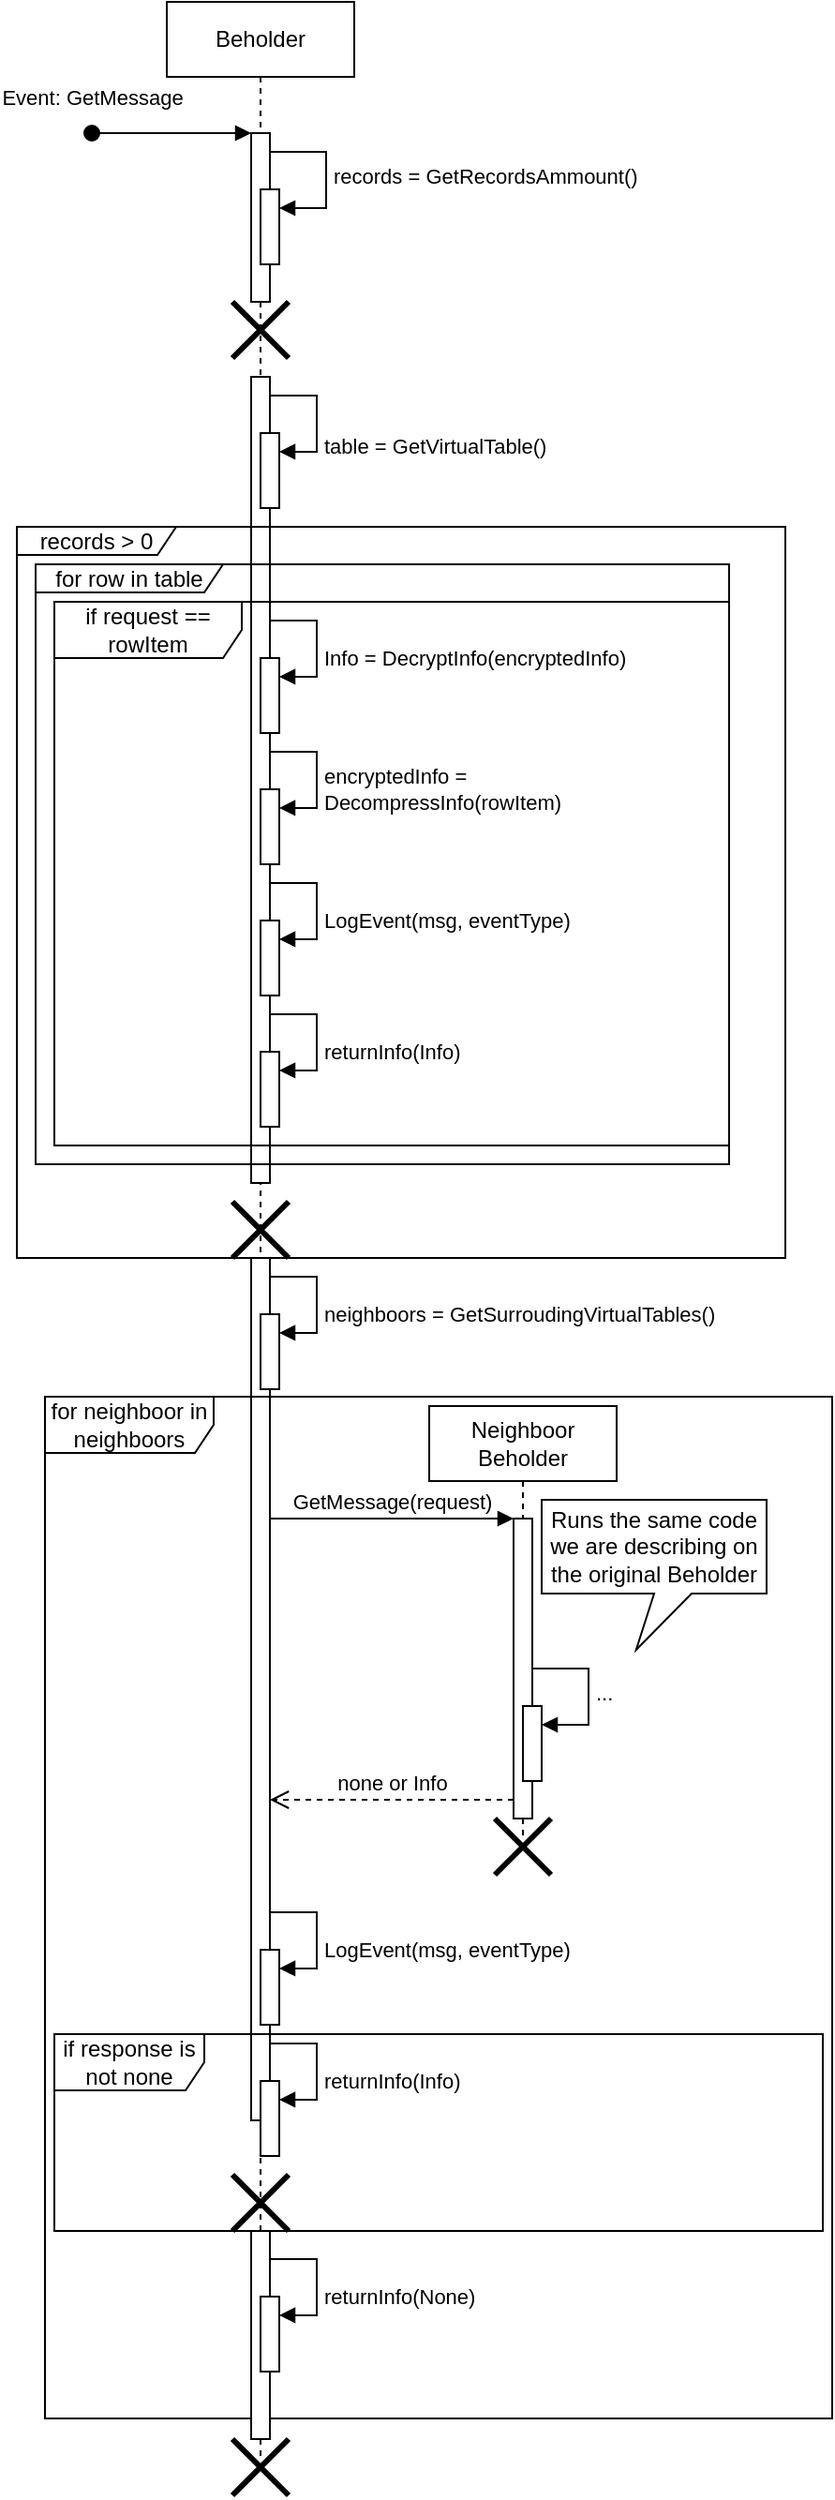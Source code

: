 <mxfile version="21.3.7" type="device">
  <diagram name="Page-1" id="2YBvvXClWsGukQMizWep">
    <mxGraphModel dx="2041" dy="581" grid="1" gridSize="10" guides="1" tooltips="1" connect="1" arrows="1" fold="1" page="1" pageScale="1" pageWidth="850" pageHeight="1100" math="0" shadow="0">
      <root>
        <mxCell id="0" />
        <mxCell id="1" parent="0" />
        <mxCell id="aM9ryv3xv72pqoxQDRHE-1" value="Beholder" style="shape=umlLifeline;perimeter=lifelinePerimeter;whiteSpace=wrap;html=1;container=0;dropTarget=0;collapsible=0;recursiveResize=0;outlineConnect=0;portConstraint=eastwest;newEdgeStyle={&quot;edgeStyle&quot;:&quot;elbowEdgeStyle&quot;,&quot;elbow&quot;:&quot;vertical&quot;,&quot;curved&quot;:0,&quot;rounded&quot;:0};size=40;" parent="1" vertex="1">
          <mxGeometry x="30" y="40" width="100" height="1310" as="geometry" />
        </mxCell>
        <mxCell id="aM9ryv3xv72pqoxQDRHE-2" value="" style="html=1;points=[];perimeter=orthogonalPerimeter;outlineConnect=0;targetShapes=umlLifeline;portConstraint=eastwest;newEdgeStyle={&quot;edgeStyle&quot;:&quot;elbowEdgeStyle&quot;,&quot;elbow&quot;:&quot;vertical&quot;,&quot;curved&quot;:0,&quot;rounded&quot;:0};" parent="aM9ryv3xv72pqoxQDRHE-1" vertex="1">
          <mxGeometry x="45" y="70" width="10" height="90" as="geometry" />
        </mxCell>
        <mxCell id="aM9ryv3xv72pqoxQDRHE-3" value="Event: GetMessage" style="html=1;verticalAlign=bottom;startArrow=oval;endArrow=block;startSize=8;edgeStyle=elbowEdgeStyle;elbow=vertical;curved=0;rounded=0;" parent="aM9ryv3xv72pqoxQDRHE-1" target="aM9ryv3xv72pqoxQDRHE-2" edge="1">
          <mxGeometry x="-1" y="10" relative="1" as="geometry">
            <mxPoint x="-40" y="70" as="sourcePoint" />
            <mxPoint as="offset" />
          </mxGeometry>
        </mxCell>
        <mxCell id="8wNnxw2Mur5SKuWLHebN-1" value="" style="html=1;points=[];perimeter=orthogonalPerimeter;outlineConnect=0;targetShapes=umlLifeline;portConstraint=eastwest;newEdgeStyle={&quot;edgeStyle&quot;:&quot;elbowEdgeStyle&quot;,&quot;elbow&quot;:&quot;vertical&quot;,&quot;curved&quot;:0,&quot;rounded&quot;:0};" parent="aM9ryv3xv72pqoxQDRHE-1" vertex="1">
          <mxGeometry x="50" y="100" width="10" height="40" as="geometry" />
        </mxCell>
        <mxCell id="8wNnxw2Mur5SKuWLHebN-2" value="records = GetRecordsAmmount()" style="html=1;align=left;spacingLeft=2;endArrow=block;rounded=0;edgeStyle=orthogonalEdgeStyle;curved=0;rounded=0;" parent="aM9ryv3xv72pqoxQDRHE-1" target="8wNnxw2Mur5SKuWLHebN-1" edge="1">
          <mxGeometry relative="1" as="geometry">
            <mxPoint x="55" y="80" as="sourcePoint" />
            <Array as="points">
              <mxPoint x="85" y="110" />
            </Array>
          </mxGeometry>
        </mxCell>
        <mxCell id="8wNnxw2Mur5SKuWLHebN-6" value="" style="html=1;points=[];perimeter=orthogonalPerimeter;outlineConnect=0;targetShapes=umlLifeline;portConstraint=eastwest;newEdgeStyle={&quot;edgeStyle&quot;:&quot;elbowEdgeStyle&quot;,&quot;elbow&quot;:&quot;vertical&quot;,&quot;curved&quot;:0,&quot;rounded&quot;:0};" parent="aM9ryv3xv72pqoxQDRHE-1" vertex="1">
          <mxGeometry x="45" y="200" width="10" height="430" as="geometry" />
        </mxCell>
        <mxCell id="8wNnxw2Mur5SKuWLHebN-7" value="" style="html=1;points=[];perimeter=orthogonalPerimeter;outlineConnect=0;targetShapes=umlLifeline;portConstraint=eastwest;newEdgeStyle={&quot;edgeStyle&quot;:&quot;elbowEdgeStyle&quot;,&quot;elbow&quot;:&quot;vertical&quot;,&quot;curved&quot;:0,&quot;rounded&quot;:0};" parent="aM9ryv3xv72pqoxQDRHE-1" vertex="1">
          <mxGeometry x="50" y="230.0" width="10" height="40" as="geometry" />
        </mxCell>
        <mxCell id="8wNnxw2Mur5SKuWLHebN-8" value="&lt;br&gt;&lt;span style=&quot;color: rgb(0, 0, 0); font-family: Helvetica; font-size: 11px; font-style: normal; font-variant-ligatures: normal; font-variant-caps: normal; font-weight: 400; letter-spacing: normal; orphans: 2; text-align: center; text-indent: 0px; text-transform: none; widows: 2; word-spacing: 0px; -webkit-text-stroke-width: 0px; background-color: rgb(255, 255, 255); text-decoration-thickness: initial; text-decoration-style: initial; text-decoration-color: initial; float: none; display: inline !important;&quot;&gt;table = GetVirtualTable()&lt;/span&gt;&lt;br&gt;" style="html=1;align=left;spacingLeft=2;endArrow=block;rounded=0;edgeStyle=orthogonalEdgeStyle;curved=0;rounded=0;" parent="aM9ryv3xv72pqoxQDRHE-1" target="8wNnxw2Mur5SKuWLHebN-7" edge="1">
          <mxGeometry x="0.199" relative="1" as="geometry">
            <mxPoint x="55" y="210.0" as="sourcePoint" />
            <Array as="points">
              <mxPoint x="80" y="209.97" />
              <mxPoint x="80" y="239.97" />
            </Array>
            <mxPoint as="offset" />
          </mxGeometry>
        </mxCell>
        <mxCell id="8wNnxw2Mur5SKuWLHebN-17" value="" style="html=1;points=[];perimeter=orthogonalPerimeter;outlineConnect=0;targetShapes=umlLifeline;portConstraint=eastwest;newEdgeStyle={&quot;edgeStyle&quot;:&quot;elbowEdgeStyle&quot;,&quot;elbow&quot;:&quot;vertical&quot;,&quot;curved&quot;:0,&quot;rounded&quot;:0};" parent="aM9ryv3xv72pqoxQDRHE-1" vertex="1">
          <mxGeometry x="50" y="420" width="10" height="40" as="geometry" />
        </mxCell>
        <mxCell id="8wNnxw2Mur5SKuWLHebN-18" value="encryptedInfo =&lt;br style=&quot;border-color: var(--border-color);&quot;&gt;DecompressInfo(rowItem)" style="html=1;align=left;spacingLeft=2;endArrow=block;rounded=0;edgeStyle=orthogonalEdgeStyle;curved=0;rounded=0;" parent="aM9ryv3xv72pqoxQDRHE-1" target="8wNnxw2Mur5SKuWLHebN-17" edge="1">
          <mxGeometry x="0.199" relative="1" as="geometry">
            <mxPoint x="55" y="400" as="sourcePoint" />
            <Array as="points">
              <mxPoint x="80" y="399.97" />
              <mxPoint x="80" y="429.97" />
            </Array>
            <mxPoint as="offset" />
          </mxGeometry>
        </mxCell>
        <mxCell id="8wNnxw2Mur5SKuWLHebN-19" value="" style="html=1;points=[];perimeter=orthogonalPerimeter;outlineConnect=0;targetShapes=umlLifeline;portConstraint=eastwest;newEdgeStyle={&quot;edgeStyle&quot;:&quot;elbowEdgeStyle&quot;,&quot;elbow&quot;:&quot;vertical&quot;,&quot;curved&quot;:0,&quot;rounded&quot;:0};" parent="aM9ryv3xv72pqoxQDRHE-1" vertex="1">
          <mxGeometry x="50" y="560" width="10" height="40" as="geometry" />
        </mxCell>
        <mxCell id="8wNnxw2Mur5SKuWLHebN-20" value="returnInfo(Info)" style="html=1;align=left;spacingLeft=2;endArrow=block;rounded=0;edgeStyle=orthogonalEdgeStyle;curved=0;rounded=0;" parent="aM9ryv3xv72pqoxQDRHE-1" target="8wNnxw2Mur5SKuWLHebN-19" edge="1">
          <mxGeometry x="0.199" relative="1" as="geometry">
            <mxPoint x="55" y="540" as="sourcePoint" />
            <Array as="points">
              <mxPoint x="80" y="539.97" />
              <mxPoint x="80" y="569.97" />
            </Array>
            <mxPoint as="offset" />
          </mxGeometry>
        </mxCell>
        <mxCell id="8wNnxw2Mur5SKuWLHebN-22" value="" style="html=1;points=[];perimeter=orthogonalPerimeter;outlineConnect=0;targetShapes=umlLifeline;portConstraint=eastwest;newEdgeStyle={&quot;edgeStyle&quot;:&quot;elbowEdgeStyle&quot;,&quot;elbow&quot;:&quot;vertical&quot;,&quot;curved&quot;:0,&quot;rounded&quot;:0};" parent="aM9ryv3xv72pqoxQDRHE-1" vertex="1">
          <mxGeometry x="45" y="670" width="10" height="460" as="geometry" />
        </mxCell>
        <mxCell id="8wNnxw2Mur5SKuWLHebN-23" value="" style="html=1;points=[];perimeter=orthogonalPerimeter;outlineConnect=0;targetShapes=umlLifeline;portConstraint=eastwest;newEdgeStyle={&quot;edgeStyle&quot;:&quot;elbowEdgeStyle&quot;,&quot;elbow&quot;:&quot;vertical&quot;,&quot;curved&quot;:0,&quot;rounded&quot;:0};" parent="aM9ryv3xv72pqoxQDRHE-1" vertex="1">
          <mxGeometry x="50" y="700" width="10" height="40" as="geometry" />
        </mxCell>
        <mxCell id="8wNnxw2Mur5SKuWLHebN-24" value="neighboors = GetSurroudingVirtualTables()" style="html=1;align=left;spacingLeft=2;endArrow=block;rounded=0;edgeStyle=orthogonalEdgeStyle;curved=0;rounded=0;" parent="aM9ryv3xv72pqoxQDRHE-1" target="8wNnxw2Mur5SKuWLHebN-23" edge="1">
          <mxGeometry x="0.199" relative="1" as="geometry">
            <mxPoint x="55" y="680" as="sourcePoint" />
            <Array as="points">
              <mxPoint x="80" y="679.97" />
              <mxPoint x="80" y="709.97" />
            </Array>
            <mxPoint as="offset" />
          </mxGeometry>
        </mxCell>
        <mxCell id="8wNnxw2Mur5SKuWLHebN-53" value="" style="html=1;points=[];perimeter=orthogonalPerimeter;outlineConnect=0;targetShapes=umlLifeline;portConstraint=eastwest;newEdgeStyle={&quot;edgeStyle&quot;:&quot;elbowEdgeStyle&quot;,&quot;elbow&quot;:&quot;vertical&quot;,&quot;curved&quot;:0,&quot;rounded&quot;:0};" parent="aM9ryv3xv72pqoxQDRHE-1" vertex="1">
          <mxGeometry x="50" y="1109" width="10" height="40" as="geometry" />
        </mxCell>
        <mxCell id="8wNnxw2Mur5SKuWLHebN-54" value="returnInfo(Info)" style="html=1;align=left;spacingLeft=2;endArrow=block;rounded=0;edgeStyle=orthogonalEdgeStyle;curved=0;rounded=0;" parent="aM9ryv3xv72pqoxQDRHE-1" target="8wNnxw2Mur5SKuWLHebN-53" edge="1">
          <mxGeometry x="0.199" relative="1" as="geometry">
            <mxPoint x="55" y="1089" as="sourcePoint" />
            <Array as="points">
              <mxPoint x="80" y="1088.97" />
              <mxPoint x="80" y="1118.97" />
            </Array>
            <mxPoint as="offset" />
          </mxGeometry>
        </mxCell>
        <mxCell id="aM9ryv3xv72pqoxQDRHE-5" value="Neighboor Beholder" style="shape=umlLifeline;perimeter=lifelinePerimeter;whiteSpace=wrap;html=1;container=0;dropTarget=0;collapsible=0;recursiveResize=0;outlineConnect=0;portConstraint=eastwest;newEdgeStyle={&quot;edgeStyle&quot;:&quot;elbowEdgeStyle&quot;,&quot;elbow&quot;:&quot;vertical&quot;,&quot;curved&quot;:0,&quot;rounded&quot;:0};" parent="1" vertex="1">
          <mxGeometry x="170" y="789" width="100" height="230" as="geometry" />
        </mxCell>
        <mxCell id="aM9ryv3xv72pqoxQDRHE-6" value="" style="html=1;points=[];perimeter=orthogonalPerimeter;outlineConnect=0;targetShapes=umlLifeline;portConstraint=eastwest;newEdgeStyle={&quot;edgeStyle&quot;:&quot;elbowEdgeStyle&quot;,&quot;elbow&quot;:&quot;vertical&quot;,&quot;curved&quot;:0,&quot;rounded&quot;:0};" parent="aM9ryv3xv72pqoxQDRHE-5" vertex="1">
          <mxGeometry x="45" y="60" width="10" height="160" as="geometry" />
        </mxCell>
        <mxCell id="8wNnxw2Mur5SKuWLHebN-3" value="records &amp;gt; 0" style="shape=umlFrame;whiteSpace=wrap;html=1;pointerEvents=0;width=85;height=15;" parent="1" vertex="1">
          <mxGeometry x="-50" y="320" width="410" height="390" as="geometry" />
        </mxCell>
        <mxCell id="8wNnxw2Mur5SKuWLHebN-4" value="" style="shape=umlDestroy;whiteSpace=wrap;html=1;strokeWidth=3;targetShapes=umlLifeline;" parent="1" vertex="1">
          <mxGeometry x="65" y="200" width="30" height="30" as="geometry" />
        </mxCell>
        <mxCell id="8wNnxw2Mur5SKuWLHebN-10" value="for row in table" style="shape=umlFrame;whiteSpace=wrap;html=1;pointerEvents=0;width=100;height=15;" parent="1" vertex="1">
          <mxGeometry x="-40" y="340" width="370" height="320" as="geometry" />
        </mxCell>
        <mxCell id="8wNnxw2Mur5SKuWLHebN-14" value="if request == rowItem" style="shape=umlFrame;whiteSpace=wrap;html=1;pointerEvents=0;width=100;height=30;" parent="1" vertex="1">
          <mxGeometry x="-30" y="360" width="360" height="290" as="geometry" />
        </mxCell>
        <mxCell id="8wNnxw2Mur5SKuWLHebN-15" value="" style="html=1;points=[];perimeter=orthogonalPerimeter;outlineConnect=0;targetShapes=umlLifeline;portConstraint=eastwest;newEdgeStyle={&quot;edgeStyle&quot;:&quot;elbowEdgeStyle&quot;,&quot;elbow&quot;:&quot;vertical&quot;,&quot;curved&quot;:0,&quot;rounded&quot;:0};" parent="1" vertex="1">
          <mxGeometry x="80" y="390" width="10" height="40" as="geometry" />
        </mxCell>
        <mxCell id="8wNnxw2Mur5SKuWLHebN-16" value="Info = DecryptInfo(encryptedInfo)" style="html=1;align=left;spacingLeft=2;endArrow=block;rounded=0;edgeStyle=orthogonalEdgeStyle;curved=0;rounded=0;" parent="1" target="8wNnxw2Mur5SKuWLHebN-15" edge="1">
          <mxGeometry x="0.199" relative="1" as="geometry">
            <mxPoint x="85" y="370" as="sourcePoint" />
            <Array as="points">
              <mxPoint x="110" y="369.97" />
              <mxPoint x="110" y="399.97" />
            </Array>
            <mxPoint as="offset" />
          </mxGeometry>
        </mxCell>
        <mxCell id="8wNnxw2Mur5SKuWLHebN-21" value="" style="shape=umlDestroy;whiteSpace=wrap;html=1;strokeWidth=3;targetShapes=umlLifeline;" parent="1" vertex="1">
          <mxGeometry x="65" y="680" width="30" height="30" as="geometry" />
        </mxCell>
        <mxCell id="8wNnxw2Mur5SKuWLHebN-25" value="for neighboor in neighboors" style="shape=umlFrame;whiteSpace=wrap;html=1;pointerEvents=0;width=90;height=30;" parent="1" vertex="1">
          <mxGeometry x="-35" y="784" width="420" height="545" as="geometry" />
        </mxCell>
        <mxCell id="8wNnxw2Mur5SKuWLHebN-30" value="GetMessage(request)" style="html=1;verticalAlign=bottom;endArrow=block;edgeStyle=elbowEdgeStyle;elbow=vertical;curved=0;rounded=0;" parent="1" target="aM9ryv3xv72pqoxQDRHE-6" edge="1">
          <mxGeometry width="80" relative="1" as="geometry">
            <mxPoint x="85" y="849" as="sourcePoint" />
            <mxPoint x="190" y="879" as="targetPoint" />
            <Array as="points">
              <mxPoint x="140" y="849" />
            </Array>
          </mxGeometry>
        </mxCell>
        <mxCell id="8wNnxw2Mur5SKuWLHebN-47" value="Runs the same code we are describing on the original Beholder" style="shape=callout;whiteSpace=wrap;html=1;perimeter=calloutPerimeter;position2=0.42;" parent="1" vertex="1">
          <mxGeometry x="230" y="839" width="120" height="80" as="geometry" />
        </mxCell>
        <mxCell id="8wNnxw2Mur5SKuWLHebN-48" value="" style="html=1;points=[];perimeter=orthogonalPerimeter;outlineConnect=0;targetShapes=umlLifeline;portConstraint=eastwest;newEdgeStyle={&quot;edgeStyle&quot;:&quot;elbowEdgeStyle&quot;,&quot;elbow&quot;:&quot;vertical&quot;,&quot;curved&quot;:0,&quot;rounded&quot;:0};" parent="1" vertex="1">
          <mxGeometry x="220" y="949" width="10" height="40" as="geometry" />
        </mxCell>
        <mxCell id="8wNnxw2Mur5SKuWLHebN-49" value="..." style="html=1;align=left;spacingLeft=2;endArrow=block;rounded=0;edgeStyle=orthogonalEdgeStyle;curved=0;rounded=0;" parent="1" target="8wNnxw2Mur5SKuWLHebN-48" edge="1">
          <mxGeometry relative="1" as="geometry">
            <mxPoint x="225" y="929" as="sourcePoint" />
            <Array as="points">
              <mxPoint x="255" y="959" />
            </Array>
          </mxGeometry>
        </mxCell>
        <mxCell id="8wNnxw2Mur5SKuWLHebN-50" value="none or Info" style="html=1;verticalAlign=bottom;endArrow=open;dashed=1;endSize=8;edgeStyle=elbowEdgeStyle;elbow=vertical;curved=0;rounded=0;" parent="1" source="aM9ryv3xv72pqoxQDRHE-6" edge="1">
          <mxGeometry relative="1" as="geometry">
            <mxPoint x="150" y="929" as="sourcePoint" />
            <mxPoint x="85" y="999" as="targetPoint" />
            <Array as="points">
              <mxPoint x="130" y="999" />
            </Array>
          </mxGeometry>
        </mxCell>
        <mxCell id="8wNnxw2Mur5SKuWLHebN-51" value="" style="shape=umlDestroy;whiteSpace=wrap;html=1;strokeWidth=3;targetShapes=umlLifeline;" parent="1" vertex="1">
          <mxGeometry x="205" y="1009" width="30" height="30" as="geometry" />
        </mxCell>
        <mxCell id="8wNnxw2Mur5SKuWLHebN-52" value="if response is not none" style="shape=umlFrame;whiteSpace=wrap;html=1;pointerEvents=0;width=80;height=30;" parent="1" vertex="1">
          <mxGeometry x="-30" y="1124" width="410" height="105" as="geometry" />
        </mxCell>
        <mxCell id="8wNnxw2Mur5SKuWLHebN-55" value="" style="shape=umlDestroy;whiteSpace=wrap;html=1;strokeWidth=3;targetShapes=umlLifeline;" parent="1" vertex="1">
          <mxGeometry x="65" y="1199" width="30" height="30" as="geometry" />
        </mxCell>
        <mxCell id="8wNnxw2Mur5SKuWLHebN-56" value="" style="html=1;points=[];perimeter=orthogonalPerimeter;outlineConnect=0;targetShapes=umlLifeline;portConstraint=eastwest;newEdgeStyle={&quot;edgeStyle&quot;:&quot;elbowEdgeStyle&quot;,&quot;elbow&quot;:&quot;vertical&quot;,&quot;curved&quot;:0,&quot;rounded&quot;:0};" parent="1" vertex="1">
          <mxGeometry x="75" y="1229" width="10" height="111" as="geometry" />
        </mxCell>
        <mxCell id="8wNnxw2Mur5SKuWLHebN-59" value="" style="html=1;points=[];perimeter=orthogonalPerimeter;outlineConnect=0;targetShapes=umlLifeline;portConstraint=eastwest;newEdgeStyle={&quot;edgeStyle&quot;:&quot;elbowEdgeStyle&quot;,&quot;elbow&quot;:&quot;vertical&quot;,&quot;curved&quot;:0,&quot;rounded&quot;:0};" parent="1" vertex="1">
          <mxGeometry x="80" y="1264" width="10" height="40" as="geometry" />
        </mxCell>
        <mxCell id="8wNnxw2Mur5SKuWLHebN-60" value="returnInfo(None)" style="html=1;align=left;spacingLeft=2;endArrow=block;rounded=0;edgeStyle=orthogonalEdgeStyle;curved=0;rounded=0;" parent="1" target="8wNnxw2Mur5SKuWLHebN-59" edge="1">
          <mxGeometry x="0.199" relative="1" as="geometry">
            <mxPoint x="85" y="1244" as="sourcePoint" />
            <Array as="points">
              <mxPoint x="110" y="1243.97" />
              <mxPoint x="110" y="1273.97" />
            </Array>
            <mxPoint as="offset" />
          </mxGeometry>
        </mxCell>
        <mxCell id="8wNnxw2Mur5SKuWLHebN-61" value="" style="html=1;points=[];perimeter=orthogonalPerimeter;outlineConnect=0;targetShapes=umlLifeline;portConstraint=eastwest;newEdgeStyle={&quot;edgeStyle&quot;:&quot;elbowEdgeStyle&quot;,&quot;elbow&quot;:&quot;vertical&quot;,&quot;curved&quot;:0,&quot;rounded&quot;:0};" parent="1" vertex="1">
          <mxGeometry x="80" y="1079" width="10" height="40" as="geometry" />
        </mxCell>
        <mxCell id="8wNnxw2Mur5SKuWLHebN-62" value="LogEvent(msg, eventType)" style="html=1;align=left;spacingLeft=2;endArrow=block;rounded=0;edgeStyle=orthogonalEdgeStyle;curved=0;rounded=0;" parent="1" target="8wNnxw2Mur5SKuWLHebN-61" edge="1">
          <mxGeometry x="0.199" relative="1" as="geometry">
            <mxPoint x="85" y="1059" as="sourcePoint" />
            <Array as="points">
              <mxPoint x="110" y="1058.97" />
              <mxPoint x="110" y="1088.97" />
            </Array>
            <mxPoint as="offset" />
          </mxGeometry>
        </mxCell>
        <mxCell id="8wNnxw2Mur5SKuWLHebN-64" value="" style="html=1;points=[];perimeter=orthogonalPerimeter;outlineConnect=0;targetShapes=umlLifeline;portConstraint=eastwest;newEdgeStyle={&quot;edgeStyle&quot;:&quot;elbowEdgeStyle&quot;,&quot;elbow&quot;:&quot;vertical&quot;,&quot;curved&quot;:0,&quot;rounded&quot;:0};" parent="1" vertex="1">
          <mxGeometry x="80" y="530" width="10" height="40" as="geometry" />
        </mxCell>
        <mxCell id="8wNnxw2Mur5SKuWLHebN-65" value="LogEvent(msg, eventType)" style="html=1;align=left;spacingLeft=2;endArrow=block;rounded=0;edgeStyle=orthogonalEdgeStyle;curved=0;rounded=0;" parent="1" target="8wNnxw2Mur5SKuWLHebN-64" edge="1">
          <mxGeometry x="0.199" relative="1" as="geometry">
            <mxPoint x="85" y="510" as="sourcePoint" />
            <Array as="points">
              <mxPoint x="110" y="509.97" />
              <mxPoint x="110" y="539.97" />
            </Array>
            <mxPoint as="offset" />
          </mxGeometry>
        </mxCell>
        <mxCell id="8wNnxw2Mur5SKuWLHebN-66" value="" style="shape=umlDestroy;whiteSpace=wrap;html=1;strokeWidth=3;targetShapes=umlLifeline;" parent="1" vertex="1">
          <mxGeometry x="65" y="1340" width="30" height="30" as="geometry" />
        </mxCell>
      </root>
    </mxGraphModel>
  </diagram>
</mxfile>
